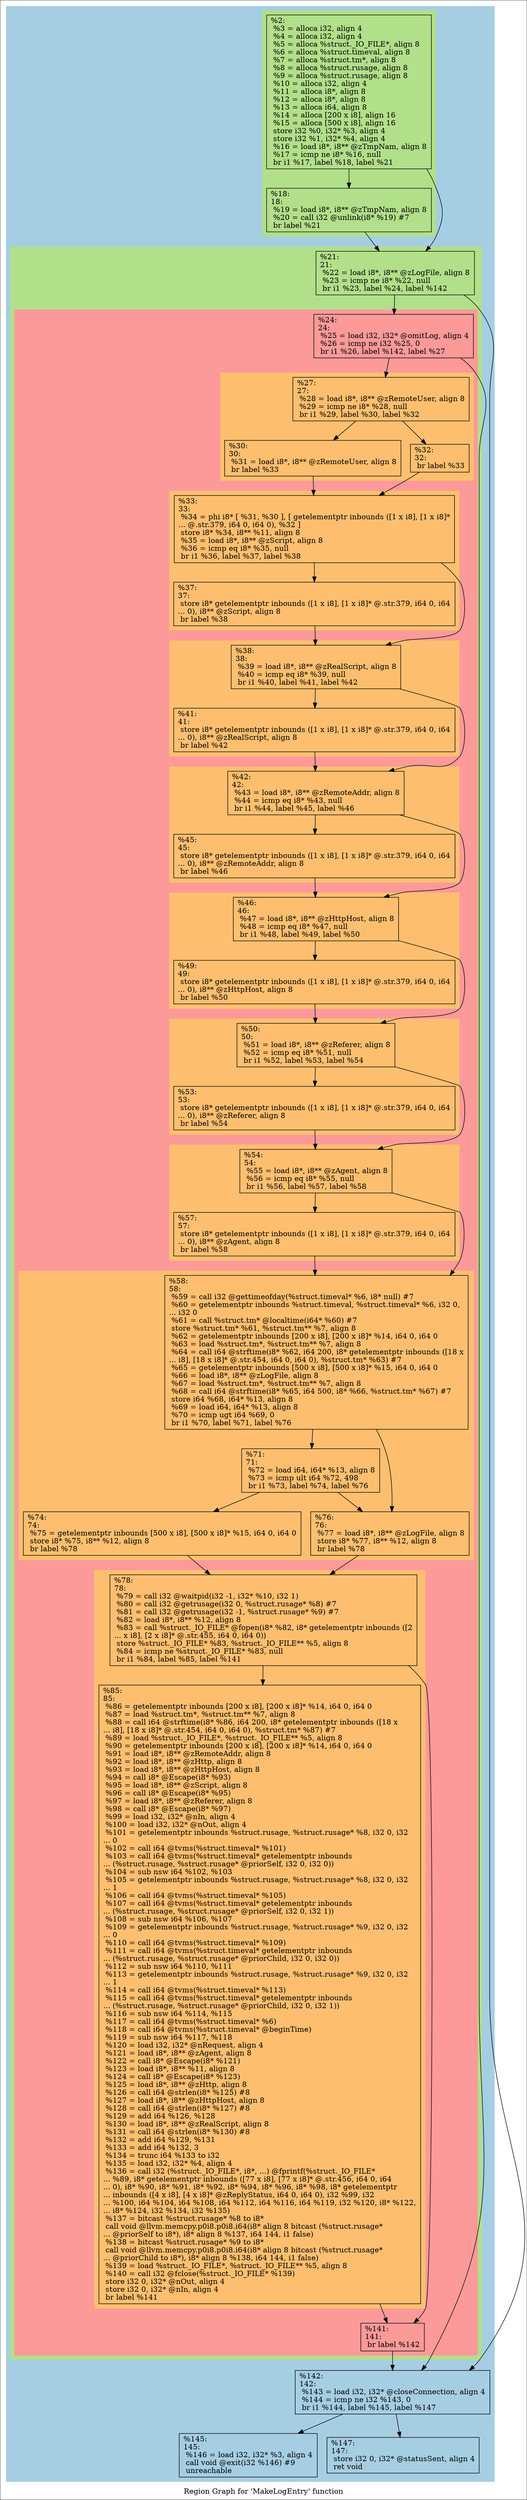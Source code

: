 digraph "Region Graph for 'MakeLogEntry' function" {
	label="Region Graph for 'MakeLogEntry' function";

	Node0x1a6e840 [shape=record,label="{%2:\l  %3 = alloca i32, align 4\l  %4 = alloca i32, align 4\l  %5 = alloca %struct._IO_FILE*, align 8\l  %6 = alloca %struct.timeval, align 8\l  %7 = alloca %struct.tm*, align 8\l  %8 = alloca %struct.rusage, align 8\l  %9 = alloca %struct.rusage, align 8\l  %10 = alloca i32, align 4\l  %11 = alloca i8*, align 8\l  %12 = alloca i8*, align 8\l  %13 = alloca i64, align 8\l  %14 = alloca [200 x i8], align 16\l  %15 = alloca [500 x i8], align 16\l  store i32 %0, i32* %3, align 4\l  store i32 %1, i32* %4, align 4\l  %16 = load i8*, i8** @zTmpNam, align 8\l  %17 = icmp ne i8* %16, null\l  br i1 %17, label %18, label %21\l}"];
	Node0x1a6e840 -> Node0x1a43100;
	Node0x1a6e840 -> Node0x19fe2a0;
	Node0x1a43100 [shape=record,label="{%18:\l18:                                               \l  %19 = load i8*, i8** @zTmpNam, align 8\l  %20 = call i32 @unlink(i8* %19) #7\l  br label %21\l}"];
	Node0x1a43100 -> Node0x19fe2a0;
	Node0x19fe2a0 [shape=record,label="{%21:\l21:                                               \l  %22 = load i8*, i8** @zLogFile, align 8\l  %23 = icmp ne i8* %22, null\l  br i1 %23, label %24, label %142\l}"];
	Node0x19fe2a0 -> Node0x1a1aad0;
	Node0x19fe2a0 -> Node0x1a4e820;
	Node0x1a1aad0 [shape=record,label="{%24:\l24:                                               \l  %25 = load i32, i32* @omitLog, align 4\l  %26 = icmp ne i32 %25, 0\l  br i1 %26, label %142, label %27\l}"];
	Node0x1a1aad0 -> Node0x1a4e820;
	Node0x1a1aad0 -> Node0x1a06060;
	Node0x1a4e820 [shape=record,label="{%142:\l142:                                              \l  %143 = load i32, i32* @closeConnection, align 4\l  %144 = icmp ne i32 %143, 0\l  br i1 %144, label %145, label %147\l}"];
	Node0x1a4e820 -> Node0x19f5d70;
	Node0x1a4e820 -> Node0x1a654d0;
	Node0x19f5d70 [shape=record,label="{%145:\l145:                                              \l  %146 = load i32, i32* %3, align 4\l  call void @exit(i32 %146) #9\l  unreachable\l}"];
	Node0x1a654d0 [shape=record,label="{%147:\l147:                                              \l  store i32 0, i32* @statusSent, align 4\l  ret void\l}"];
	Node0x1a06060 [shape=record,label="{%27:\l27:                                               \l  %28 = load i8*, i8** @zRemoteUser, align 8\l  %29 = icmp ne i8* %28, null\l  br i1 %29, label %30, label %32\l}"];
	Node0x1a06060 -> Node0x19ded00;
	Node0x1a06060 -> Node0x1a09de0;
	Node0x19ded00 [shape=record,label="{%30:\l30:                                               \l  %31 = load i8*, i8** @zRemoteUser, align 8\l  br label %33\l}"];
	Node0x19ded00 -> Node0x1a7a0a0;
	Node0x1a7a0a0 [shape=record,label="{%33:\l33:                                               \l  %34 = phi i8* [ %31, %30 ], [ getelementptr inbounds ([1 x i8], [1 x i8]*\l... @.str.379, i64 0, i64 0), %32 ]\l  store i8* %34, i8** %11, align 8\l  %35 = load i8*, i8** @zScript, align 8\l  %36 = icmp eq i8* %35, null\l  br i1 %36, label %37, label %38\l}"];
	Node0x1a7a0a0 -> Node0x1a845a0;
	Node0x1a7a0a0 -> Node0x1a43a60;
	Node0x1a845a0 [shape=record,label="{%37:\l37:                                               \l  store i8* getelementptr inbounds ([1 x i8], [1 x i8]* @.str.379, i64 0, i64\l... 0), i8** @zScript, align 8\l  br label %38\l}"];
	Node0x1a845a0 -> Node0x1a43a60;
	Node0x1a43a60 [shape=record,label="{%38:\l38:                                               \l  %39 = load i8*, i8** @zRealScript, align 8\l  %40 = icmp eq i8* %39, null\l  br i1 %40, label %41, label %42\l}"];
	Node0x1a43a60 -> Node0x1a8d480;
	Node0x1a43a60 -> Node0x1a3b270;
	Node0x1a8d480 [shape=record,label="{%41:\l41:                                               \l  store i8* getelementptr inbounds ([1 x i8], [1 x i8]* @.str.379, i64 0, i64\l... 0), i8** @zRealScript, align 8\l  br label %42\l}"];
	Node0x1a8d480 -> Node0x1a3b270;
	Node0x1a3b270 [shape=record,label="{%42:\l42:                                               \l  %43 = load i8*, i8** @zRemoteAddr, align 8\l  %44 = icmp eq i8* %43, null\l  br i1 %44, label %45, label %46\l}"];
	Node0x1a3b270 -> Node0x1a7a670;
	Node0x1a3b270 -> Node0x1a221e0;
	Node0x1a7a670 [shape=record,label="{%45:\l45:                                               \l  store i8* getelementptr inbounds ([1 x i8], [1 x i8]* @.str.379, i64 0, i64\l... 0), i8** @zRemoteAddr, align 8\l  br label %46\l}"];
	Node0x1a7a670 -> Node0x1a221e0;
	Node0x1a221e0 [shape=record,label="{%46:\l46:                                               \l  %47 = load i8*, i8** @zHttpHost, align 8\l  %48 = icmp eq i8* %47, null\l  br i1 %48, label %49, label %50\l}"];
	Node0x1a221e0 -> Node0x1a94530;
	Node0x1a221e0 -> Node0x1a073c0;
	Node0x1a94530 [shape=record,label="{%49:\l49:                                               \l  store i8* getelementptr inbounds ([1 x i8], [1 x i8]* @.str.379, i64 0, i64\l... 0), i8** @zHttpHost, align 8\l  br label %50\l}"];
	Node0x1a94530 -> Node0x1a073c0;
	Node0x1a073c0 [shape=record,label="{%50:\l50:                                               \l  %51 = load i8*, i8** @zReferer, align 8\l  %52 = icmp eq i8* %51, null\l  br i1 %52, label %53, label %54\l}"];
	Node0x1a073c0 -> Node0x1a4f390;
	Node0x1a073c0 -> Node0x1a28db0;
	Node0x1a4f390 [shape=record,label="{%53:\l53:                                               \l  store i8* getelementptr inbounds ([1 x i8], [1 x i8]* @.str.379, i64 0, i64\l... 0), i8** @zReferer, align 8\l  br label %54\l}"];
	Node0x1a4f390 -> Node0x1a28db0;
	Node0x1a28db0 [shape=record,label="{%54:\l54:                                               \l  %55 = load i8*, i8** @zAgent, align 8\l  %56 = icmp eq i8* %55, null\l  br i1 %56, label %57, label %58\l}"];
	Node0x1a28db0 -> Node0x1a148e0;
	Node0x1a28db0 -> Node0x1a890a0;
	Node0x1a148e0 [shape=record,label="{%57:\l57:                                               \l  store i8* getelementptr inbounds ([1 x i8], [1 x i8]* @.str.379, i64 0, i64\l... 0), i8** @zAgent, align 8\l  br label %58\l}"];
	Node0x1a148e0 -> Node0x1a890a0;
	Node0x1a890a0 [shape=record,label="{%58:\l58:                                               \l  %59 = call i32 @gettimeofday(%struct.timeval* %6, i8* null) #7\l  %60 = getelementptr inbounds %struct.timeval, %struct.timeval* %6, i32 0,\l... i32 0\l  %61 = call %struct.tm* @localtime(i64* %60) #7\l  store %struct.tm* %61, %struct.tm** %7, align 8\l  %62 = getelementptr inbounds [200 x i8], [200 x i8]* %14, i64 0, i64 0\l  %63 = load %struct.tm*, %struct.tm** %7, align 8\l  %64 = call i64 @strftime(i8* %62, i64 200, i8* getelementptr inbounds ([18 x\l... i8], [18 x i8]* @.str.454, i64 0, i64 0), %struct.tm* %63) #7\l  %65 = getelementptr inbounds [500 x i8], [500 x i8]* %15, i64 0, i64 0\l  %66 = load i8*, i8** @zLogFile, align 8\l  %67 = load %struct.tm*, %struct.tm** %7, align 8\l  %68 = call i64 @strftime(i8* %65, i64 500, i8* %66, %struct.tm* %67) #7\l  store i64 %68, i64* %13, align 8\l  %69 = load i64, i64* %13, align 8\l  %70 = icmp ugt i64 %69, 0\l  br i1 %70, label %71, label %76\l}"];
	Node0x1a890a0 -> Node0x1a588c0;
	Node0x1a890a0 -> Node0x1a7fb10;
	Node0x1a588c0 [shape=record,label="{%71:\l71:                                               \l  %72 = load i64, i64* %13, align 8\l  %73 = icmp ult i64 %72, 498\l  br i1 %73, label %74, label %76\l}"];
	Node0x1a588c0 -> Node0x1a02a50;
	Node0x1a588c0 -> Node0x1a7fb10;
	Node0x1a02a50 [shape=record,label="{%74:\l74:                                               \l  %75 = getelementptr inbounds [500 x i8], [500 x i8]* %15, i64 0, i64 0\l  store i8* %75, i8** %12, align 8\l  br label %78\l}"];
	Node0x1a02a50 -> Node0x1a20250;
	Node0x1a20250 [shape=record,label="{%78:\l78:                                               \l  %79 = call i32 @waitpid(i32 -1, i32* %10, i32 1)\l  %80 = call i32 @getrusage(i32 0, %struct.rusage* %8) #7\l  %81 = call i32 @getrusage(i32 -1, %struct.rusage* %9) #7\l  %82 = load i8*, i8** %12, align 8\l  %83 = call %struct._IO_FILE* @fopen(i8* %82, i8* getelementptr inbounds ([2\l... x i8], [2 x i8]* @.str.455, i64 0, i64 0))\l  store %struct._IO_FILE* %83, %struct._IO_FILE** %5, align 8\l  %84 = icmp ne %struct._IO_FILE* %83, null\l  br i1 %84, label %85, label %141\l}"];
	Node0x1a20250 -> Node0x1a85900;
	Node0x1a20250 -> Node0x1a90a10;
	Node0x1a85900 [shape=record,label="{%85:\l85:                                               \l  %86 = getelementptr inbounds [200 x i8], [200 x i8]* %14, i64 0, i64 0\l  %87 = load %struct.tm*, %struct.tm** %7, align 8\l  %88 = call i64 @strftime(i8* %86, i64 200, i8* getelementptr inbounds ([18 x\l... i8], [18 x i8]* @.str.454, i64 0, i64 0), %struct.tm* %87) #7\l  %89 = load %struct._IO_FILE*, %struct._IO_FILE** %5, align 8\l  %90 = getelementptr inbounds [200 x i8], [200 x i8]* %14, i64 0, i64 0\l  %91 = load i8*, i8** @zRemoteAddr, align 8\l  %92 = load i8*, i8** @zHttp, align 8\l  %93 = load i8*, i8** @zHttpHost, align 8\l  %94 = call i8* @Escape(i8* %93)\l  %95 = load i8*, i8** @zScript, align 8\l  %96 = call i8* @Escape(i8* %95)\l  %97 = load i8*, i8** @zReferer, align 8\l  %98 = call i8* @Escape(i8* %97)\l  %99 = load i32, i32* @nIn, align 4\l  %100 = load i32, i32* @nOut, align 4\l  %101 = getelementptr inbounds %struct.rusage, %struct.rusage* %8, i32 0, i32\l... 0\l  %102 = call i64 @tvms(%struct.timeval* %101)\l  %103 = call i64 @tvms(%struct.timeval* getelementptr inbounds\l... (%struct.rusage, %struct.rusage* @priorSelf, i32 0, i32 0))\l  %104 = sub nsw i64 %102, %103\l  %105 = getelementptr inbounds %struct.rusage, %struct.rusage* %8, i32 0, i32\l... 1\l  %106 = call i64 @tvms(%struct.timeval* %105)\l  %107 = call i64 @tvms(%struct.timeval* getelementptr inbounds\l... (%struct.rusage, %struct.rusage* @priorSelf, i32 0, i32 1))\l  %108 = sub nsw i64 %106, %107\l  %109 = getelementptr inbounds %struct.rusage, %struct.rusage* %9, i32 0, i32\l... 0\l  %110 = call i64 @tvms(%struct.timeval* %109)\l  %111 = call i64 @tvms(%struct.timeval* getelementptr inbounds\l... (%struct.rusage, %struct.rusage* @priorChild, i32 0, i32 0))\l  %112 = sub nsw i64 %110, %111\l  %113 = getelementptr inbounds %struct.rusage, %struct.rusage* %9, i32 0, i32\l... 1\l  %114 = call i64 @tvms(%struct.timeval* %113)\l  %115 = call i64 @tvms(%struct.timeval* getelementptr inbounds\l... (%struct.rusage, %struct.rusage* @priorChild, i32 0, i32 1))\l  %116 = sub nsw i64 %114, %115\l  %117 = call i64 @tvms(%struct.timeval* %6)\l  %118 = call i64 @tvms(%struct.timeval* @beginTime)\l  %119 = sub nsw i64 %117, %118\l  %120 = load i32, i32* @nRequest, align 4\l  %121 = load i8*, i8** @zAgent, align 8\l  %122 = call i8* @Escape(i8* %121)\l  %123 = load i8*, i8** %11, align 8\l  %124 = call i8* @Escape(i8* %123)\l  %125 = load i8*, i8** @zHttp, align 8\l  %126 = call i64 @strlen(i8* %125) #8\l  %127 = load i8*, i8** @zHttpHost, align 8\l  %128 = call i64 @strlen(i8* %127) #8\l  %129 = add i64 %126, %128\l  %130 = load i8*, i8** @zRealScript, align 8\l  %131 = call i64 @strlen(i8* %130) #8\l  %132 = add i64 %129, %131\l  %133 = add i64 %132, 3\l  %134 = trunc i64 %133 to i32\l  %135 = load i32, i32* %4, align 4\l  %136 = call i32 (%struct._IO_FILE*, i8*, ...) @fprintf(%struct._IO_FILE*\l... %89, i8* getelementptr inbounds ([77 x i8], [77 x i8]* @.str.456, i64 0, i64\l... 0), i8* %90, i8* %91, i8* %92, i8* %94, i8* %96, i8* %98, i8* getelementptr\l... inbounds ([4 x i8], [4 x i8]* @zReplyStatus, i64 0, i64 0), i32 %99, i32\l... %100, i64 %104, i64 %108, i64 %112, i64 %116, i64 %119, i32 %120, i8* %122,\l... i8* %124, i32 %134, i32 %135)\l  %137 = bitcast %struct.rusage* %8 to i8*\l  call void @llvm.memcpy.p0i8.p0i8.i64(i8* align 8 bitcast (%struct.rusage*\l... @priorSelf to i8*), i8* align 8 %137, i64 144, i1 false)\l  %138 = bitcast %struct.rusage* %9 to i8*\l  call void @llvm.memcpy.p0i8.p0i8.i64(i8* align 8 bitcast (%struct.rusage*\l... @priorChild to i8*), i8* align 8 %138, i64 144, i1 false)\l  %139 = load %struct._IO_FILE*, %struct._IO_FILE** %5, align 8\l  %140 = call i32 @fclose(%struct._IO_FILE* %139)\l  store i32 0, i32* @nOut, align 4\l  store i32 0, i32* @nIn, align 4\l  br label %141\l}"];
	Node0x1a85900 -> Node0x1a90a10;
	Node0x1a90a10 [shape=record,label="{%141:\l141:                                              \l  br label %142\l}"];
	Node0x1a90a10 -> Node0x1a4e820;
	Node0x1a7fb10 [shape=record,label="{%76:\l76:                                               \l  %77 = load i8*, i8** @zLogFile, align 8\l  store i8* %77, i8** %12, align 8\l  br label %78\l}"];
	Node0x1a7fb10 -> Node0x1a20250;
	Node0x1a09de0 [shape=record,label="{%32:\l32:                                               \l  br label %33\l}"];
	Node0x1a09de0 -> Node0x1a7a0a0;
	colorscheme = "paired12"
        subgraph cluster_0x1adcee0 {
          label = "";
          style = filled;
          color = 1
          subgraph cluster_0x1aa0590 {
            label = "";
            style = filled;
            color = 3
            Node0x1a6e840;
            Node0x1a43100;
          }
          subgraph cluster_0x1aa0510 {
            label = "";
            style = filled;
            color = 3
            subgraph cluster_0x19902c0 {
              label = "";
              style = filled;
              color = 5
              subgraph cluster_0x1990240 {
                label = "";
                style = filled;
                color = 7
                Node0x1a06060;
                Node0x19ded00;
                Node0x1a09de0;
              }
              subgraph cluster_0x196c640 {
                label = "";
                style = filled;
                color = 7
                Node0x1a7a0a0;
                Node0x1a845a0;
              }
              subgraph cluster_0x196c5c0 {
                label = "";
                style = filled;
                color = 7
                Node0x1a43a60;
                Node0x1a8d480;
              }
              subgraph cluster_0x1a75020 {
                label = "";
                style = filled;
                color = 7
                Node0x1a3b270;
                Node0x1a7a670;
              }
              subgraph cluster_0x1adcde0 {
                label = "";
                style = filled;
                color = 7
                Node0x1a221e0;
                Node0x1a94530;
              }
              subgraph cluster_0x1a35de0 {
                label = "";
                style = filled;
                color = 7
                Node0x1a073c0;
                Node0x1a4f390;
              }
              subgraph cluster_0x1ad77d0 {
                label = "";
                style = filled;
                color = 7
                Node0x1a28db0;
                Node0x1a148e0;
              }
              subgraph cluster_0x1adcd60 {
                label = "";
                style = filled;
                color = 7
                Node0x1a890a0;
                Node0x1a588c0;
                Node0x1a02a50;
                Node0x1a7fb10;
              }
              subgraph cluster_0x1ad7330 {
                label = "";
                style = filled;
                color = 7
                Node0x1a20250;
                Node0x1a85900;
              }
              Node0x1a1aad0;
              Node0x1a90a10;
            }
            Node0x19fe2a0;
          }
          Node0x1a4e820;
          Node0x19f5d70;
          Node0x1a654d0;
        }
}
